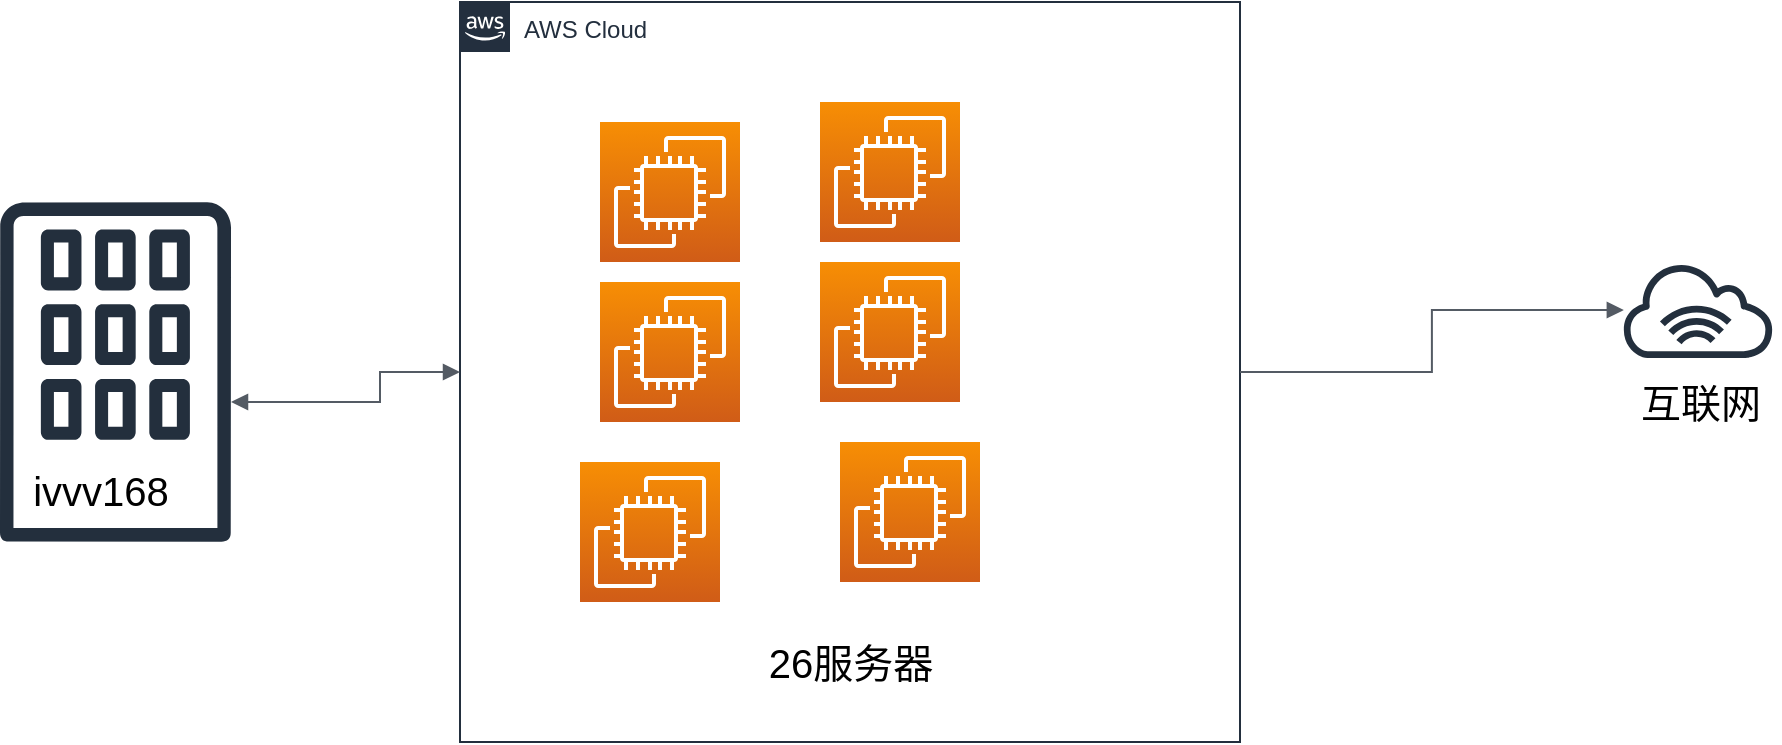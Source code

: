 <mxfile version="16.5.4" type="github">
  <diagram id="Ht1M8jgEwFfnCIfOTk4-" name="Page-1">
    <mxGraphModel dx="1896" dy="1048" grid="1" gridSize="10" guides="1" tooltips="1" connect="1" arrows="1" fold="1" page="1" pageScale="1" pageWidth="1169" pageHeight="827" math="0" shadow="0">
      <root>
        <mxCell id="0" />
        <mxCell id="1" parent="0" />
        <mxCell id="7hqYp77L3SNPGHjinwZQ-1" value="AWS Cloud" style="points=[[0,0],[0.25,0],[0.5,0],[0.75,0],[1,0],[1,0.25],[1,0.5],[1,0.75],[1,1],[0.75,1],[0.5,1],[0.25,1],[0,1],[0,0.75],[0,0.5],[0,0.25]];outlineConnect=0;gradientColor=none;html=1;whiteSpace=wrap;fontSize=12;fontStyle=0;container=1;pointerEvents=0;collapsible=0;recursiveResize=0;shape=mxgraph.aws4.group;grIcon=mxgraph.aws4.group_aws_cloud_alt;strokeColor=#232F3E;fillColor=none;verticalAlign=top;align=left;spacingLeft=30;fontColor=#232F3E;dashed=0;" vertex="1" parent="1">
          <mxGeometry x="330" y="170" width="390" height="370" as="geometry" />
        </mxCell>
        <mxCell id="7hqYp77L3SNPGHjinwZQ-4" value="" style="sketch=0;points=[[0,0,0],[0.25,0,0],[0.5,0,0],[0.75,0,0],[1,0,0],[0,1,0],[0.25,1,0],[0.5,1,0],[0.75,1,0],[1,1,0],[0,0.25,0],[0,0.5,0],[0,0.75,0],[1,0.25,0],[1,0.5,0],[1,0.75,0]];outlineConnect=0;fontColor=#232F3E;gradientColor=#F78E04;gradientDirection=north;fillColor=#D05C17;strokeColor=#ffffff;dashed=0;verticalLabelPosition=bottom;verticalAlign=top;align=center;html=1;fontSize=12;fontStyle=0;aspect=fixed;shape=mxgraph.aws4.resourceIcon;resIcon=mxgraph.aws4.ec2;" vertex="1" parent="7hqYp77L3SNPGHjinwZQ-1">
          <mxGeometry x="70" y="60" width="70" height="70" as="geometry" />
        </mxCell>
        <mxCell id="7hqYp77L3SNPGHjinwZQ-5" value="" style="sketch=0;points=[[0,0,0],[0.25,0,0],[0.5,0,0],[0.75,0,0],[1,0,0],[0,1,0],[0.25,1,0],[0.5,1,0],[0.75,1,0],[1,1,0],[0,0.25,0],[0,0.5,0],[0,0.75,0],[1,0.25,0],[1,0.5,0],[1,0.75,0]];outlineConnect=0;fontColor=#232F3E;gradientColor=#F78E04;gradientDirection=north;fillColor=#D05C17;strokeColor=#ffffff;dashed=0;verticalLabelPosition=bottom;verticalAlign=top;align=center;html=1;fontSize=12;fontStyle=0;aspect=fixed;shape=mxgraph.aws4.resourceIcon;resIcon=mxgraph.aws4.ec2;" vertex="1" parent="7hqYp77L3SNPGHjinwZQ-1">
          <mxGeometry x="70" y="140" width="70" height="70" as="geometry" />
        </mxCell>
        <mxCell id="7hqYp77L3SNPGHjinwZQ-6" value="" style="sketch=0;points=[[0,0,0],[0.25,0,0],[0.5,0,0],[0.75,0,0],[1,0,0],[0,1,0],[0.25,1,0],[0.5,1,0],[0.75,1,0],[1,1,0],[0,0.25,0],[0,0.5,0],[0,0.75,0],[1,0.25,0],[1,0.5,0],[1,0.75,0]];outlineConnect=0;fontColor=#232F3E;gradientColor=#F78E04;gradientDirection=north;fillColor=#D05C17;strokeColor=#ffffff;dashed=0;verticalLabelPosition=bottom;verticalAlign=top;align=center;html=1;fontSize=12;fontStyle=0;aspect=fixed;shape=mxgraph.aws4.resourceIcon;resIcon=mxgraph.aws4.ec2;" vertex="1" parent="7hqYp77L3SNPGHjinwZQ-1">
          <mxGeometry x="180" y="50" width="70" height="70" as="geometry" />
        </mxCell>
        <mxCell id="7hqYp77L3SNPGHjinwZQ-7" value="" style="sketch=0;points=[[0,0,0],[0.25,0,0],[0.5,0,0],[0.75,0,0],[1,0,0],[0,1,0],[0.25,1,0],[0.5,1,0],[0.75,1,0],[1,1,0],[0,0.25,0],[0,0.5,0],[0,0.75,0],[1,0.25,0],[1,0.5,0],[1,0.75,0]];outlineConnect=0;fontColor=#232F3E;gradientColor=#F78E04;gradientDirection=north;fillColor=#D05C17;strokeColor=#ffffff;dashed=0;verticalLabelPosition=bottom;verticalAlign=top;align=center;html=1;fontSize=12;fontStyle=0;aspect=fixed;shape=mxgraph.aws4.resourceIcon;resIcon=mxgraph.aws4.ec2;" vertex="1" parent="7hqYp77L3SNPGHjinwZQ-1">
          <mxGeometry x="180" y="130" width="70" height="70" as="geometry" />
        </mxCell>
        <mxCell id="7hqYp77L3SNPGHjinwZQ-8" value="" style="sketch=0;points=[[0,0,0],[0.25,0,0],[0.5,0,0],[0.75,0,0],[1,0,0],[0,1,0],[0.25,1,0],[0.5,1,0],[0.75,1,0],[1,1,0],[0,0.25,0],[0,0.5,0],[0,0.75,0],[1,0.25,0],[1,0.5,0],[1,0.75,0]];outlineConnect=0;fontColor=#232F3E;gradientColor=#F78E04;gradientDirection=north;fillColor=#D05C17;strokeColor=#ffffff;dashed=0;verticalLabelPosition=bottom;verticalAlign=top;align=center;html=1;fontSize=12;fontStyle=0;aspect=fixed;shape=mxgraph.aws4.resourceIcon;resIcon=mxgraph.aws4.ec2;" vertex="1" parent="7hqYp77L3SNPGHjinwZQ-1">
          <mxGeometry x="60" y="230" width="70" height="70" as="geometry" />
        </mxCell>
        <mxCell id="7hqYp77L3SNPGHjinwZQ-9" value="" style="sketch=0;points=[[0,0,0],[0.25,0,0],[0.5,0,0],[0.75,0,0],[1,0,0],[0,1,0],[0.25,1,0],[0.5,1,0],[0.75,1,0],[1,1,0],[0,0.25,0],[0,0.5,0],[0,0.75,0],[1,0.25,0],[1,0.5,0],[1,0.75,0]];outlineConnect=0;fontColor=#232F3E;gradientColor=#F78E04;gradientDirection=north;fillColor=#D05C17;strokeColor=#ffffff;dashed=0;verticalLabelPosition=bottom;verticalAlign=top;align=center;html=1;fontSize=12;fontStyle=0;aspect=fixed;shape=mxgraph.aws4.resourceIcon;resIcon=mxgraph.aws4.ec2;" vertex="1" parent="7hqYp77L3SNPGHjinwZQ-1">
          <mxGeometry x="190" y="220" width="70" height="70" as="geometry" />
        </mxCell>
        <mxCell id="7hqYp77L3SNPGHjinwZQ-12" value="&lt;font style=&quot;vertical-align: inherit&quot;&gt;&lt;font style=&quot;vertical-align: inherit&quot;&gt;&lt;font style=&quot;vertical-align: inherit&quot;&gt;&lt;font style=&quot;vertical-align: inherit ; font-size: 20px&quot;&gt;26服务器&lt;/font&gt;&lt;/font&gt;&lt;/font&gt;&lt;/font&gt;" style="text;html=1;resizable=0;autosize=1;align=center;verticalAlign=middle;points=[];fillColor=none;strokeColor=none;rounded=0;" vertex="1" parent="7hqYp77L3SNPGHjinwZQ-1">
          <mxGeometry x="145" y="320" width="100" height="20" as="geometry" />
        </mxCell>
        <mxCell id="7hqYp77L3SNPGHjinwZQ-3" value="" style="sketch=0;outlineConnect=0;fontColor=#232F3E;gradientColor=none;fillColor=#232F3D;strokeColor=none;dashed=0;verticalLabelPosition=bottom;verticalAlign=top;align=center;html=1;fontSize=12;fontStyle=0;aspect=fixed;pointerEvents=1;shape=mxgraph.aws4.corporate_data_center;" vertex="1" parent="1">
          <mxGeometry x="100" y="270" width="115.51" height="170" as="geometry" />
        </mxCell>
        <mxCell id="7hqYp77L3SNPGHjinwZQ-10" value="" style="edgeStyle=orthogonalEdgeStyle;html=1;endArrow=block;elbow=vertical;startArrow=block;startFill=1;endFill=1;strokeColor=#545B64;rounded=0;entryX=0;entryY=0.5;entryDx=0;entryDy=0;" edge="1" parent="1" source="7hqYp77L3SNPGHjinwZQ-3" target="7hqYp77L3SNPGHjinwZQ-1">
          <mxGeometry width="100" relative="1" as="geometry">
            <mxPoint x="510" y="410" as="sourcePoint" />
            <mxPoint x="610" y="410" as="targetPoint" />
            <Array as="points">
              <mxPoint x="290" y="370" />
              <mxPoint x="290" y="355" />
            </Array>
          </mxGeometry>
        </mxCell>
        <mxCell id="7hqYp77L3SNPGHjinwZQ-11" value="&lt;font style=&quot;vertical-align: inherit ; font-size: 20px&quot;&gt;&lt;font style=&quot;vertical-align: inherit ; font-size: 20px&quot;&gt;&lt;font style=&quot;vertical-align: inherit ; font-size: 20px&quot;&gt;&lt;font style=&quot;vertical-align: inherit ; font-size: 20px&quot;&gt;ivvv168&lt;/font&gt;&lt;/font&gt;&lt;/font&gt;&lt;/font&gt;" style="text;html=1;resizable=0;autosize=1;align=center;verticalAlign=middle;points=[];fillColor=none;strokeColor=none;rounded=0;" vertex="1" parent="1">
          <mxGeometry x="110" y="404" width="80" height="20" as="geometry" />
        </mxCell>
        <mxCell id="7hqYp77L3SNPGHjinwZQ-13" value="" style="sketch=0;outlineConnect=0;fontColor=#232F3E;gradientColor=none;fillColor=#232F3D;strokeColor=none;dashed=0;verticalLabelPosition=bottom;verticalAlign=top;align=center;html=1;fontSize=12;fontStyle=0;aspect=fixed;pointerEvents=1;shape=mxgraph.aws4.internet_alt1;" vertex="1" parent="1">
          <mxGeometry x="910" y="300" width="78" height="48" as="geometry" />
        </mxCell>
        <mxCell id="7hqYp77L3SNPGHjinwZQ-14" value="" style="edgeStyle=orthogonalEdgeStyle;html=1;endArrow=block;elbow=vertical;startArrow=none;endFill=1;strokeColor=#545B64;rounded=0;" edge="1" parent="1" source="7hqYp77L3SNPGHjinwZQ-1" target="7hqYp77L3SNPGHjinwZQ-13">
          <mxGeometry width="100" relative="1" as="geometry">
            <mxPoint x="330" y="330" as="sourcePoint" />
            <mxPoint x="430" y="330" as="targetPoint" />
            <Array as="points" />
          </mxGeometry>
        </mxCell>
        <mxCell id="7hqYp77L3SNPGHjinwZQ-15" value="&lt;font style=&quot;vertical-align: inherit&quot;&gt;&lt;font style=&quot;vertical-align: inherit ; font-size: 20px&quot;&gt;互联网&lt;/font&gt;&lt;/font&gt;" style="text;html=1;resizable=0;autosize=1;align=center;verticalAlign=middle;points=[];fillColor=none;strokeColor=none;rounded=0;" vertex="1" parent="1">
          <mxGeometry x="910" y="360" width="80" height="20" as="geometry" />
        </mxCell>
      </root>
    </mxGraphModel>
  </diagram>
</mxfile>
